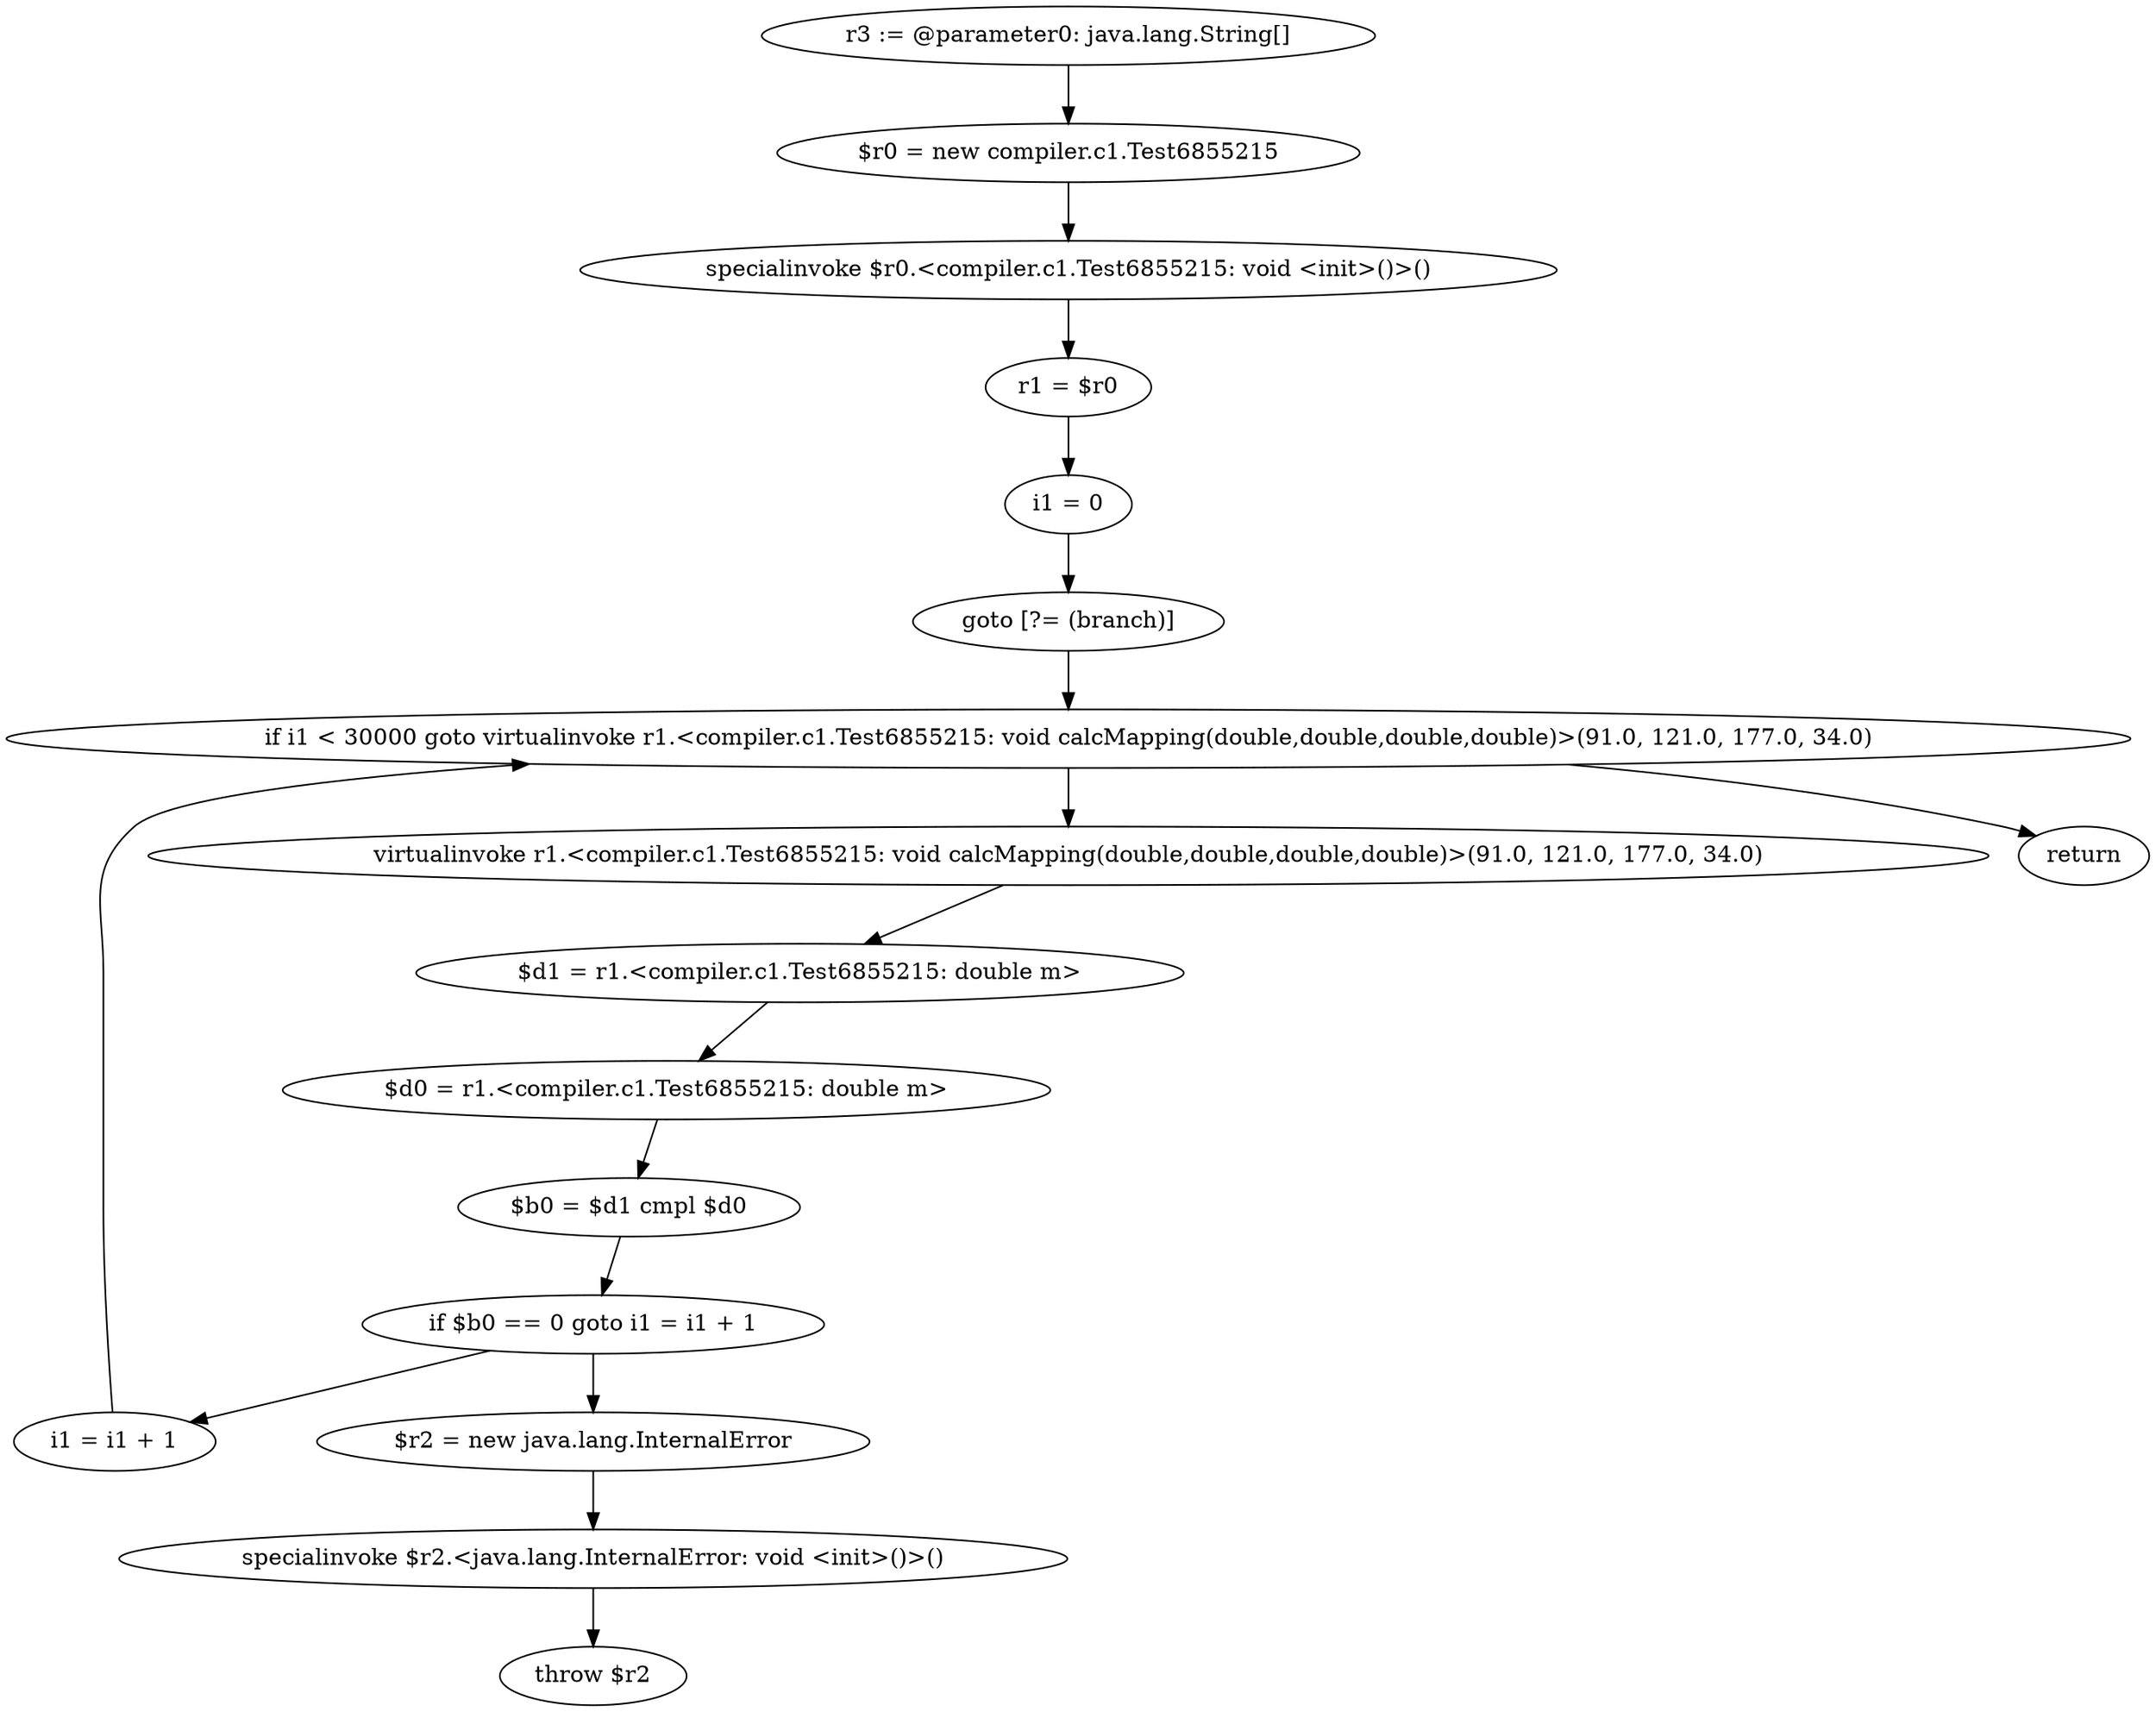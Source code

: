 digraph "unitGraph" {
    "r3 := @parameter0: java.lang.String[]"
    "$r0 = new compiler.c1.Test6855215"
    "specialinvoke $r0.<compiler.c1.Test6855215: void <init>()>()"
    "r1 = $r0"
    "i1 = 0"
    "goto [?= (branch)]"
    "virtualinvoke r1.<compiler.c1.Test6855215: void calcMapping(double,double,double,double)>(91.0, 121.0, 177.0, 34.0)"
    "$d1 = r1.<compiler.c1.Test6855215: double m>"
    "$d0 = r1.<compiler.c1.Test6855215: double m>"
    "$b0 = $d1 cmpl $d0"
    "if $b0 == 0 goto i1 = i1 + 1"
    "$r2 = new java.lang.InternalError"
    "specialinvoke $r2.<java.lang.InternalError: void <init>()>()"
    "throw $r2"
    "i1 = i1 + 1"
    "if i1 < 30000 goto virtualinvoke r1.<compiler.c1.Test6855215: void calcMapping(double,double,double,double)>(91.0, 121.0, 177.0, 34.0)"
    "return"
    "r3 := @parameter0: java.lang.String[]"->"$r0 = new compiler.c1.Test6855215";
    "$r0 = new compiler.c1.Test6855215"->"specialinvoke $r0.<compiler.c1.Test6855215: void <init>()>()";
    "specialinvoke $r0.<compiler.c1.Test6855215: void <init>()>()"->"r1 = $r0";
    "r1 = $r0"->"i1 = 0";
    "i1 = 0"->"goto [?= (branch)]";
    "goto [?= (branch)]"->"if i1 < 30000 goto virtualinvoke r1.<compiler.c1.Test6855215: void calcMapping(double,double,double,double)>(91.0, 121.0, 177.0, 34.0)";
    "virtualinvoke r1.<compiler.c1.Test6855215: void calcMapping(double,double,double,double)>(91.0, 121.0, 177.0, 34.0)"->"$d1 = r1.<compiler.c1.Test6855215: double m>";
    "$d1 = r1.<compiler.c1.Test6855215: double m>"->"$d0 = r1.<compiler.c1.Test6855215: double m>";
    "$d0 = r1.<compiler.c1.Test6855215: double m>"->"$b0 = $d1 cmpl $d0";
    "$b0 = $d1 cmpl $d0"->"if $b0 == 0 goto i1 = i1 + 1";
    "if $b0 == 0 goto i1 = i1 + 1"->"$r2 = new java.lang.InternalError";
    "if $b0 == 0 goto i1 = i1 + 1"->"i1 = i1 + 1";
    "$r2 = new java.lang.InternalError"->"specialinvoke $r2.<java.lang.InternalError: void <init>()>()";
    "specialinvoke $r2.<java.lang.InternalError: void <init>()>()"->"throw $r2";
    "i1 = i1 + 1"->"if i1 < 30000 goto virtualinvoke r1.<compiler.c1.Test6855215: void calcMapping(double,double,double,double)>(91.0, 121.0, 177.0, 34.0)";
    "if i1 < 30000 goto virtualinvoke r1.<compiler.c1.Test6855215: void calcMapping(double,double,double,double)>(91.0, 121.0, 177.0, 34.0)"->"return";
    "if i1 < 30000 goto virtualinvoke r1.<compiler.c1.Test6855215: void calcMapping(double,double,double,double)>(91.0, 121.0, 177.0, 34.0)"->"virtualinvoke r1.<compiler.c1.Test6855215: void calcMapping(double,double,double,double)>(91.0, 121.0, 177.0, 34.0)";
}
